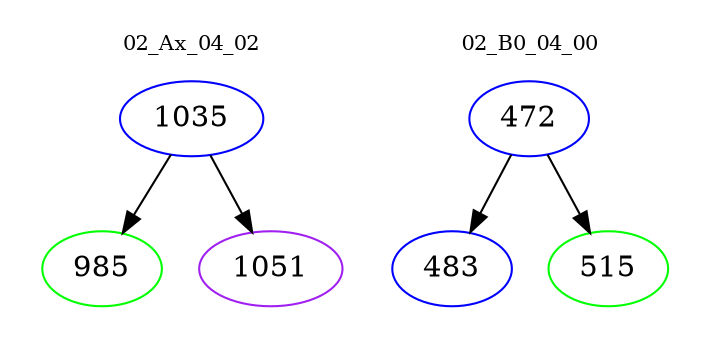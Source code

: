 digraph{
subgraph cluster_0 {
color = white
label = "02_Ax_04_02";
fontsize=10;
T0_1035 [label="1035", color="blue"]
T0_1035 -> T0_985 [color="black"]
T0_985 [label="985", color="green"]
T0_1035 -> T0_1051 [color="black"]
T0_1051 [label="1051", color="purple"]
}
subgraph cluster_1 {
color = white
label = "02_B0_04_00";
fontsize=10;
T1_472 [label="472", color="blue"]
T1_472 -> T1_483 [color="black"]
T1_483 [label="483", color="blue"]
T1_472 -> T1_515 [color="black"]
T1_515 [label="515", color="green"]
}
}
